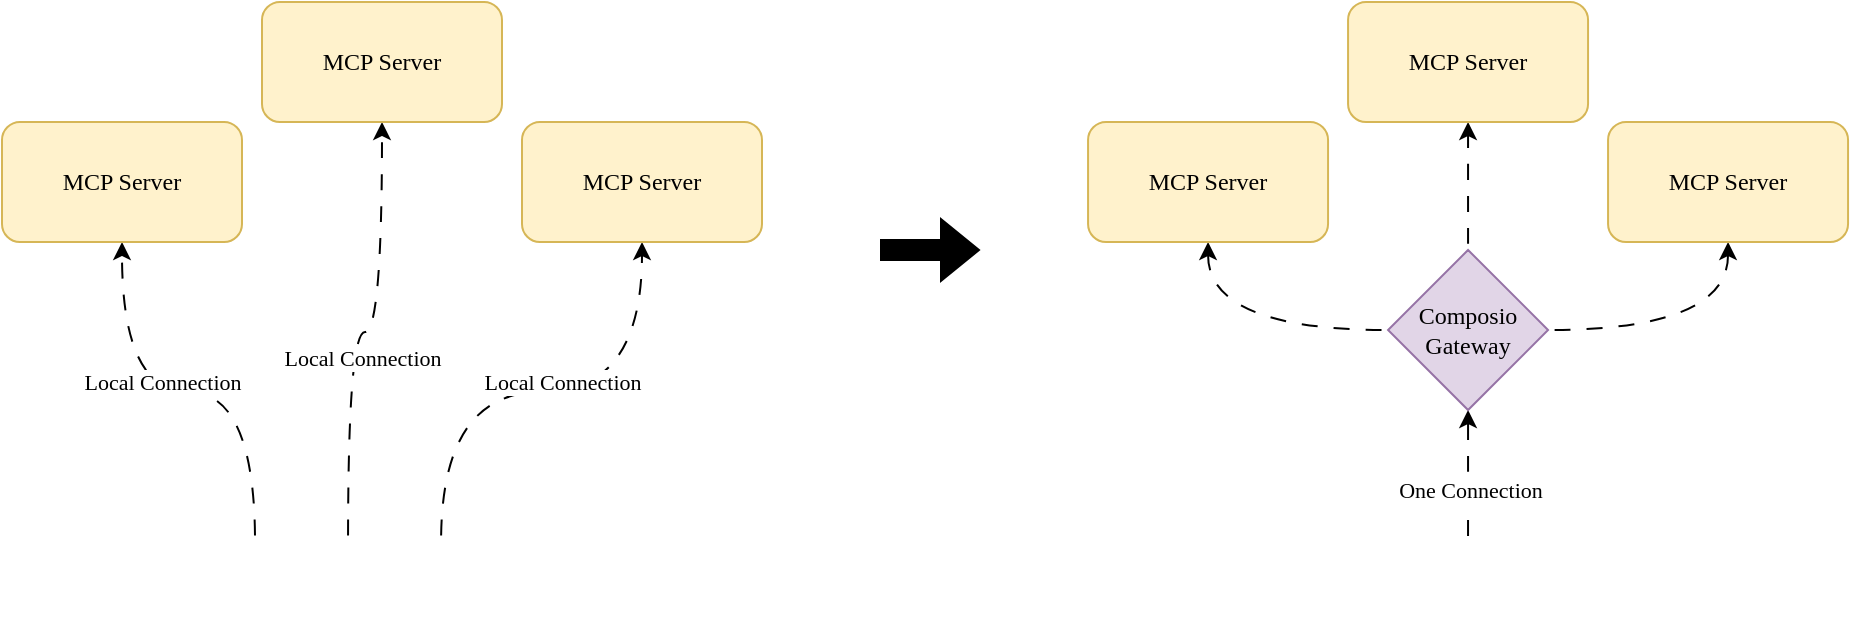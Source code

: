 <mxfile version="26.1.0">
  <diagram name="Page-1" id="N_4eb0Z94qnCmNqY57Ic">
    <mxGraphModel dx="1434" dy="785" grid="0" gridSize="10" guides="1" tooltips="1" connect="1" arrows="1" fold="1" page="1" pageScale="1" pageWidth="1169" pageHeight="827" math="0" shadow="0">
      <root>
        <mxCell id="0" />
        <mxCell id="1" parent="0" />
        <mxCell id="YDrNdsempB48Uay3_GOA-5" style="edgeStyle=orthogonalEdgeStyle;rounded=0;orthogonalLoop=1;jettySize=auto;html=1;exitX=0.5;exitY=0;exitDx=0;exitDy=0;entryX=0.5;entryY=1;entryDx=0;entryDy=0;flowAnimation=1;curved=1;" edge="1" parent="1" source="YDrNdsempB48Uay3_GOA-1" target="YDrNdsempB48Uay3_GOA-4">
          <mxGeometry relative="1" as="geometry" />
        </mxCell>
        <mxCell id="YDrNdsempB48Uay3_GOA-8" value="&lt;font face=&quot;Comic Sans MS&quot;&gt;Local Connection&lt;/font&gt;" style="edgeLabel;html=1;align=center;verticalAlign=middle;resizable=0;points=[];" vertex="1" connectable="0" parent="YDrNdsempB48Uay3_GOA-5">
          <mxGeometry x="-0.189" y="-7" relative="1" as="geometry">
            <mxPoint as="offset" />
          </mxGeometry>
        </mxCell>
        <mxCell id="YDrNdsempB48Uay3_GOA-6" style="edgeStyle=orthogonalEdgeStyle;rounded=0;orthogonalLoop=1;jettySize=auto;html=1;exitX=0.75;exitY=0;exitDx=0;exitDy=0;entryX=0.5;entryY=1;entryDx=0;entryDy=0;flowAnimation=1;curved=1;" edge="1" parent="1" source="YDrNdsempB48Uay3_GOA-1" target="YDrNdsempB48Uay3_GOA-3">
          <mxGeometry relative="1" as="geometry" />
        </mxCell>
        <mxCell id="YDrNdsempB48Uay3_GOA-7" style="edgeStyle=orthogonalEdgeStyle;rounded=0;orthogonalLoop=1;jettySize=auto;html=1;exitX=0.25;exitY=0;exitDx=0;exitDy=0;entryX=0.5;entryY=1;entryDx=0;entryDy=0;flowAnimation=1;curved=1;" edge="1" parent="1" source="YDrNdsempB48Uay3_GOA-1" target="YDrNdsempB48Uay3_GOA-2">
          <mxGeometry relative="1" as="geometry" />
        </mxCell>
        <mxCell id="YDrNdsempB48Uay3_GOA-1" value="" style="shape=image;verticalLabelPosition=bottom;labelBackgroundColor=default;verticalAlign=top;aspect=fixed;imageAspect=0;image=https://upload.wikimedia.org/wikipedia/commons/thumb/8/8a/Claude_AI_logo.svg/1280px-Claude_AI_logo.svg.png;" vertex="1" parent="1">
          <mxGeometry x="160" y="480" width="186.05" height="40" as="geometry" />
        </mxCell>
        <mxCell id="YDrNdsempB48Uay3_GOA-2" value="&lt;font face=&quot;Comic Sans MS&quot;&gt;MCP Server&lt;/font&gt;" style="rounded=1;whiteSpace=wrap;html=1;fillColor=#fff2cc;strokeColor=#d6b656;" vertex="1" parent="1">
          <mxGeometry x="80" y="270" width="120" height="60" as="geometry" />
        </mxCell>
        <mxCell id="YDrNdsempB48Uay3_GOA-3" value="&lt;font face=&quot;Comic Sans MS&quot;&gt;MCP Server&lt;/font&gt;" style="rounded=1;whiteSpace=wrap;html=1;fillColor=#fff2cc;strokeColor=#d6b656;" vertex="1" parent="1">
          <mxGeometry x="340" y="270" width="120" height="60" as="geometry" />
        </mxCell>
        <mxCell id="YDrNdsempB48Uay3_GOA-4" value="&lt;font face=&quot;Comic Sans MS&quot;&gt;MCP Server&lt;/font&gt;" style="rounded=1;whiteSpace=wrap;html=1;fillColor=#fff2cc;strokeColor=#d6b656;" vertex="1" parent="1">
          <mxGeometry x="210" y="210" width="120" height="60" as="geometry" />
        </mxCell>
        <mxCell id="YDrNdsempB48Uay3_GOA-9" value="&lt;font face=&quot;Comic Sans MS&quot;&gt;Local Connection&lt;/font&gt;" style="edgeLabel;html=1;align=center;verticalAlign=middle;resizable=0;points=[];" vertex="1" connectable="0" parent="1">
          <mxGeometry x="360.003" y="399.998" as="geometry" />
        </mxCell>
        <mxCell id="YDrNdsempB48Uay3_GOA-10" value="&lt;font face=&quot;Comic Sans MS&quot;&gt;Local Connection&lt;/font&gt;" style="edgeLabel;html=1;align=center;verticalAlign=middle;resizable=0;points=[];" vertex="1" connectable="0" parent="1">
          <mxGeometry x="160.003" y="399.998" as="geometry" />
        </mxCell>
        <mxCell id="YDrNdsempB48Uay3_GOA-13" style="edgeStyle=orthogonalEdgeStyle;rounded=0;orthogonalLoop=1;jettySize=auto;html=1;exitX=0.5;exitY=0;exitDx=0;exitDy=0;entryX=0.5;entryY=1;entryDx=0;entryDy=0;curved=1;flowAnimation=1;" edge="1" parent="1" source="YDrNdsempB48Uay3_GOA-11" target="YDrNdsempB48Uay3_GOA-12">
          <mxGeometry relative="1" as="geometry" />
        </mxCell>
        <mxCell id="YDrNdsempB48Uay3_GOA-20" value="&lt;font face=&quot;Comic Sans MS&quot;&gt;One Connection&lt;/font&gt;" style="edgeLabel;html=1;align=center;verticalAlign=middle;resizable=0;points=[];" vertex="1" connectable="0" parent="YDrNdsempB48Uay3_GOA-13">
          <mxGeometry x="-0.212" y="-1" relative="1" as="geometry">
            <mxPoint as="offset" />
          </mxGeometry>
        </mxCell>
        <mxCell id="YDrNdsempB48Uay3_GOA-11" value="" style="shape=image;verticalLabelPosition=bottom;labelBackgroundColor=default;verticalAlign=top;aspect=fixed;imageAspect=0;image=https://upload.wikimedia.org/wikipedia/commons/thumb/8/8a/Claude_AI_logo.svg/1280px-Claude_AI_logo.svg.png;" vertex="1" parent="1">
          <mxGeometry x="720" y="480" width="186.05" height="40" as="geometry" />
        </mxCell>
        <mxCell id="YDrNdsempB48Uay3_GOA-17" style="edgeStyle=orthogonalEdgeStyle;rounded=0;orthogonalLoop=1;jettySize=auto;html=1;exitX=0;exitY=0.5;exitDx=0;exitDy=0;entryX=0.5;entryY=1;entryDx=0;entryDy=0;curved=1;flowAnimation=1;" edge="1" parent="1" source="YDrNdsempB48Uay3_GOA-12" target="YDrNdsempB48Uay3_GOA-14">
          <mxGeometry relative="1" as="geometry" />
        </mxCell>
        <mxCell id="YDrNdsempB48Uay3_GOA-18" style="edgeStyle=orthogonalEdgeStyle;rounded=0;orthogonalLoop=1;jettySize=auto;html=1;exitX=1;exitY=0.5;exitDx=0;exitDy=0;entryX=0.5;entryY=1;entryDx=0;entryDy=0;flowAnimation=1;curved=1;" edge="1" parent="1" source="YDrNdsempB48Uay3_GOA-12" target="YDrNdsempB48Uay3_GOA-15">
          <mxGeometry relative="1" as="geometry" />
        </mxCell>
        <mxCell id="YDrNdsempB48Uay3_GOA-19" style="edgeStyle=orthogonalEdgeStyle;rounded=0;orthogonalLoop=1;jettySize=auto;html=1;exitX=0.5;exitY=0;exitDx=0;exitDy=0;entryX=0.5;entryY=1;entryDx=0;entryDy=0;curved=1;flowAnimation=1;" edge="1" parent="1" source="YDrNdsempB48Uay3_GOA-12" target="YDrNdsempB48Uay3_GOA-16">
          <mxGeometry relative="1" as="geometry" />
        </mxCell>
        <mxCell id="YDrNdsempB48Uay3_GOA-12" value="&lt;font face=&quot;Comic Sans MS&quot;&gt;Composio Gateway&lt;/font&gt;" style="rhombus;whiteSpace=wrap;html=1;fillColor=#e1d5e7;strokeColor=#9673a6;" vertex="1" parent="1">
          <mxGeometry x="773.03" y="334" width="80" height="80" as="geometry" />
        </mxCell>
        <mxCell id="YDrNdsempB48Uay3_GOA-14" value="&lt;font face=&quot;Comic Sans MS&quot;&gt;MCP Server&lt;/font&gt;" style="rounded=1;whiteSpace=wrap;html=1;fillColor=#fff2cc;strokeColor=#d6b656;" vertex="1" parent="1">
          <mxGeometry x="623.03" y="270" width="120" height="60" as="geometry" />
        </mxCell>
        <mxCell id="YDrNdsempB48Uay3_GOA-15" value="&lt;font face=&quot;Comic Sans MS&quot;&gt;MCP Server&lt;/font&gt;" style="rounded=1;whiteSpace=wrap;html=1;fillColor=#fff2cc;strokeColor=#d6b656;" vertex="1" parent="1">
          <mxGeometry x="883.03" y="270" width="120" height="60" as="geometry" />
        </mxCell>
        <mxCell id="YDrNdsempB48Uay3_GOA-16" value="&lt;font face=&quot;Comic Sans MS&quot;&gt;MCP Server&lt;/font&gt;" style="rounded=1;whiteSpace=wrap;html=1;fillColor=#fff2cc;strokeColor=#d6b656;" vertex="1" parent="1">
          <mxGeometry x="753.03" y="210" width="120" height="60" as="geometry" />
        </mxCell>
        <mxCell id="YDrNdsempB48Uay3_GOA-21" value="" style="shape=flexArrow;endArrow=classic;html=1;rounded=0;fillColor=#000000;" edge="1" parent="1">
          <mxGeometry width="50" height="50" relative="1" as="geometry">
            <mxPoint x="519" y="334" as="sourcePoint" />
            <mxPoint x="569" y="334" as="targetPoint" />
          </mxGeometry>
        </mxCell>
      </root>
    </mxGraphModel>
  </diagram>
</mxfile>
